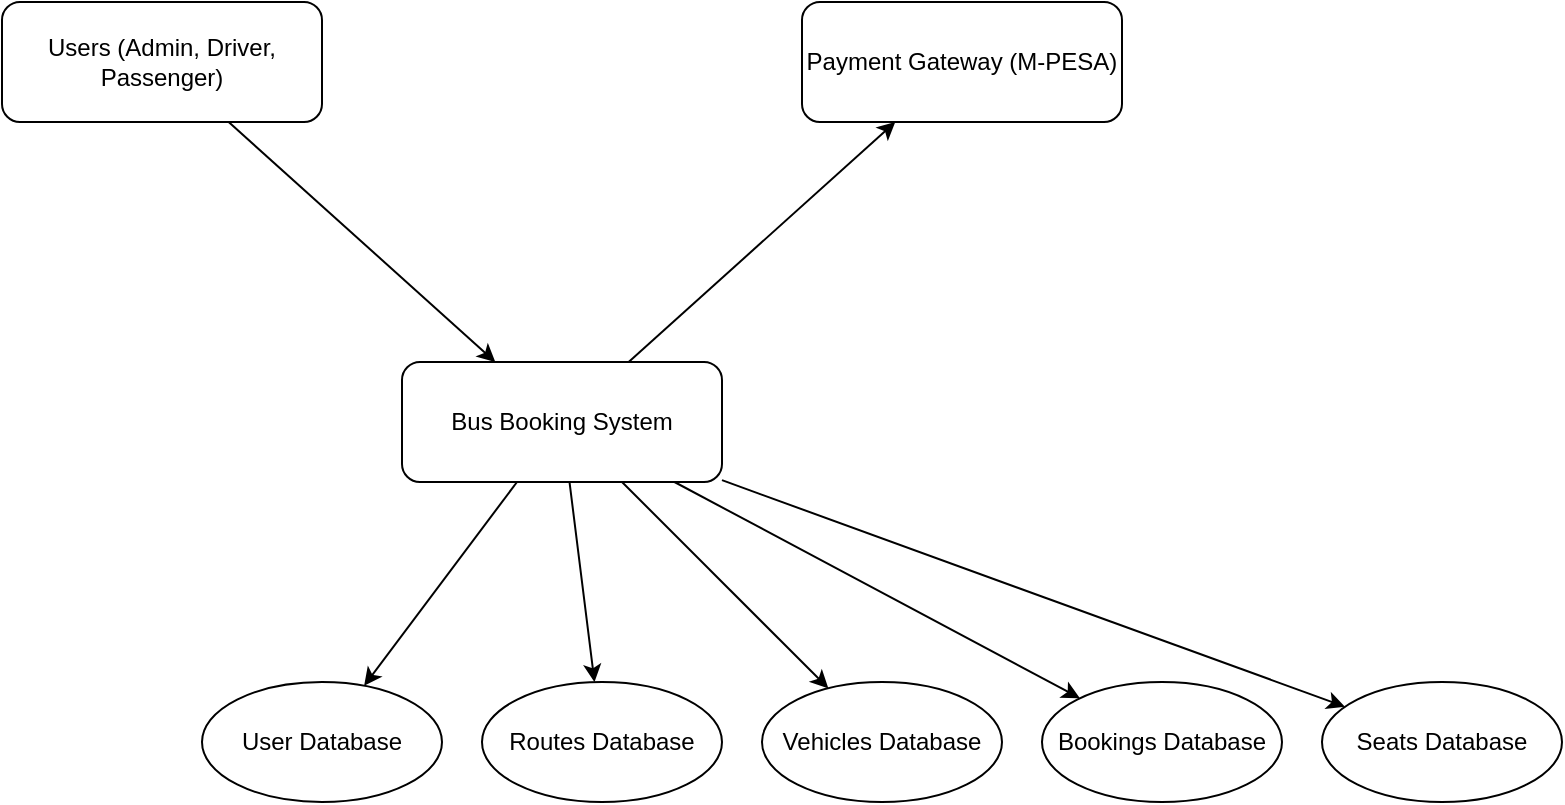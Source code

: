 <mxfile>
  <diagram name="Level 0 DFD">
    <mxGraphModel dx="1190" dy="816" grid="1" gridSize="10" guides="1" tooltips="1" connect="1" arrows="1" fold="1" page="1" pageScale="1" pageWidth="827" pageHeight="1169" math="0" shadow="0">
      <root>
        <mxCell id="0" />
        <mxCell id="1" parent="0" />
        <mxCell id="2" value="Users (Admin, Driver, Passenger)" style="rounded=1;whiteSpace=wrap;html=1;" vertex="1" parent="1">
          <mxGeometry x="140" y="140" width="160" height="60" as="geometry" />
        </mxCell>
        <mxCell id="3" value="Payment Gateway (M-PESA)" style="rounded=1;whiteSpace=wrap;html=1;" vertex="1" parent="1">
          <mxGeometry x="540" y="140" width="160" height="60" as="geometry" />
        </mxCell>
        <mxCell id="4" value="Bus Booking System" style="rounded=1;whiteSpace=wrap;html=1;" vertex="1" parent="1">
          <mxGeometry x="340" y="320" width="160" height="60" as="geometry" />
        </mxCell>
        <mxCell id="5" value="User Database" style="ellipse;whiteSpace=wrap;html=1;" vertex="1" parent="1">
          <mxGeometry x="240" y="480" width="120" height="60" as="geometry" />
        </mxCell>
        <mxCell id="6" value="Routes Database" style="ellipse;whiteSpace=wrap;html=1;" vertex="1" parent="1">
          <mxGeometry x="380" y="480" width="120" height="60" as="geometry" />
        </mxCell>
        <mxCell id="7" value="Vehicles Database" style="ellipse;whiteSpace=wrap;html=1;" vertex="1" parent="1">
          <mxGeometry x="520" y="480" width="120" height="60" as="geometry" />
        </mxCell>
        <mxCell id="8" value="Bookings Database" style="ellipse;whiteSpace=wrap;html=1;" vertex="1" parent="1">
          <mxGeometry x="660" y="480" width="120" height="60" as="geometry" />
        </mxCell>
        <mxCell id="9" value="Seats Database" style="ellipse;whiteSpace=wrap;html=1;" vertex="1" parent="1">
          <mxGeometry x="800" y="480" width="120" height="60" as="geometry" />
        </mxCell>
        <mxCell id="10" edge="1" parent="1" source="2" target="4">
          <mxGeometry relative="1" as="geometry" />
        </mxCell>
        <mxCell id="11" edge="1" parent="1" source="4" target="3">
          <mxGeometry relative="1" as="geometry" />
        </mxCell>
        <mxCell id="12" edge="1" parent="1" source="4" target="5">
          <mxGeometry relative="1" as="geometry" />
        </mxCell>
        <mxCell id="13" edge="1" parent="1" source="4" target="6">
          <mxGeometry relative="1" as="geometry" />
        </mxCell>
        <mxCell id="14" edge="1" parent="1" source="4" target="7">
          <mxGeometry relative="1" as="geometry" />
        </mxCell>
        <mxCell id="15" edge="1" parent="1" source="4" target="8">
          <mxGeometry relative="1" as="geometry" />
        </mxCell>
        <mxCell id="16" edge="1" parent="1" source="4" target="9">
          <mxGeometry relative="1" as="geometry" />
        </mxCell>
      </root>
    </mxGraphModel>
  </diagram>
  <diagram name="Level 1 DFD">
    <mxGraphModel dx="1190" dy="816" grid="1" gridSize="10" guides="1" tooltips="1" connect="1" arrows="1" fold="1" page="1" pageScale="1" pageWidth="827" pageHeight="1169" math="0" shadow="0">
      <root>
        <mxCell id="0" />
        <mxCell id="1" parent="0" />
        <mxCell id="2" value="Users (Admin, Driver, Passenger)" style="rounded=1;whiteSpace=wrap;html=1;" vertex="1" parent="1">
          <mxGeometry x="140" y="140" width="160" height="60" as="geometry" />
        </mxCell>
        <mxCell id="3" value="Payment Gateway (M-PESA)" style="rounded=1;whiteSpace=wrap;html=1;" vertex="1" parent="1">
          <mxGeometry x="540" y="140" width="160" height="60" as="geometry" />
        </mxCell>
        <mxCell id="4" value="1. User Authentication" style="rounded=1;whiteSpace=wrap;html=1;" vertex="1" parent="1">
          <mxGeometry x="340" y="240" width="160" height="60" as="geometry" />
        </mxCell>
        <mxCell id="5" value="2. Booking a Bus" style="rounded=1;whiteSpace=wrap;html=1;" vertex="1" parent="1">
          <mxGeometry x="340" y="340" width="160" height="60" as="geometry" />
        </mxCell>
        <mxCell id="6" value="3. Managing Routes" style="rounded=1;whiteSpace=wrap;html=1;" vertex="1" parent="1">
          <mxGeometry x="340" y="440" width="160" height="60" as="geometry" />
        </mxCell>
        <mxCell id="7" value="4. Managing Vehicles" style="rounded=1;whiteSpace=wrap;html=1;" vertex="1" parent="1">
          <mxGeometry x="340" y="540" width="160" height="60" as="geometry" />
        </mxCell>
        <mxCell id="8" value="5. Managing Bookings" style="rounded=1;whiteSpace=wrap;html=1;" vertex="1" parent="1">
          <mxGeometry x="340" y="640" width="160" height="60" as="geometry" />
        </mxCell>
        <mxCell id="9" value="6. Viewing Reports" style="rounded=1;whiteSpace=wrap;html=1;" vertex="1" parent="1">
          <mxGeometry x="340" y="740" width="160" height="60" as="geometry" />
        </mxCell>
        <mxCell id="10" value="User Database" style="ellipse;whiteSpace=wrap;html=1;" vertex="1" parent="1">
          <mxGeometry x="520" y="240" width="120" height="60" as="geometry" />
        </mxCell>
        <mxCell id="11" value="Routes Database" style="ellipse;whiteSpace=wrap;html=1;" vertex="1" parent="1">
          <mxGeometry x="520" y="340" width="120" height="60" as="geometry" />
        </mxCell>
        <mxCell id="12" value="Vehicles Database" style="ellipse;whiteSpace=wrap;html=1;" vertex="1" parent="1">
          <mxGeometry x="520" y="440" width="120" height="60" as="geometry" />
        </mxCell>
        <mxCell id="13" value="Bookings Database" style="ellipse;whiteSpace=wrap;html=1;" vertex="1" parent="1">
          <mxGeometry x="520" y="540" width="120" height="60" as="geometry" />
        </mxCell>
        <mxCell id="14" value="Seats Database" style="ellipse;whiteSpace=wrap;html=1;" vertex="1" parent="1">
          <mxGeometry x="520" y="640" width="120" height="60" as="geometry" />
        </mxCell>
        <mxCell id="15" edge="1" parent="1" source="2" target="4">
          <mxGeometry relative="1" as="geometry" />
        </mxCell>
        <mxCell id="16" edge="1" parent="1" source="4" target="10">
          <mxGeometry relative="1" as="geometry" />
        </mxCell>
        <mxCell id="17" edge="1" parent="1" source="5" target="11">
          <mxGeometry relative="1" as="geometry" />
        </mxCell>
        <mxCell id="18" edge="1" parent="1" source="6" target="12">
          <mxGeometry relative="1" as="geometry" />
        </mxCell>
        <mxCell id="19" edge="1" parent="1" source="7" target="13">
          <mxGeometry relative="1" as="geometry" />
        </mxCell>
        <mxCell id="20" edge="1" parent="1" source="8" target="14">
          <mxGeometry relative="1" as="geometry" />
        </mxCell>
        <mxCell id="21" edge="1" parent="1" source="9" target="10">
          <mxGeometry relative="1" as="geometry" />
        </mxCell>
        <mxCell id="22" edge="1" parent="1" source="5" target="12">
          <mxGeometry relative="1" as="geometry" />
        </mxCell>
        <mxCell id="23" edge="1" parent="1" source="6" target="13">
          <mxGeometry relative="1" as="geometry" />
        </mxCell>
        <mxCell id="24" edge="1" parent="1" source="7" target="14">
          <mxGeometry relative="1" as="geometry" />
        </mxCell>
      </root>
    </mxGraphModel>
  </diagram>
  <diagram name="Level 2 DFD - User Authentication">
    <mxGraphModel dx="1190" dy="816" grid="1" gridSize="10" guides="1" tooltips="1" connect="1" arrows="1" fold="1" page="1" pageScale="1" pageWidth="827" pageHeight="1169" math="0" shadow="0">
      <root>
        <mxCell id="0" />
        <mxCell id="1" parent="0" />
        <mxCell id="2" value="Users (Admin, Driver, Passenger)" style="rounded=1;whiteSpace=wrap;html=1;" vertex="1" parent="1">
          <mxGeometry x="140" y="140" width="160" height="60" as="geometry" />
        </mxCell>
        <mxCell id="3" value="Authenticate User" style="rounded=1;whiteSpace=wrap;html=1;" vertex="1" parent="1">
          <mxGeometry x="340" y="240" width="160" height="60" as="geometry" />
        </mxCell>
        <mxCell id="4" value="Verify Credentials" style="rounded=1;whiteSpace=wrap;html=1;" vertex="1" parent="1">
          <mxGeometry x="540" y="240" width="160" height="60" as="geometry" />
        </mxCell>
        <mxCell id="5" value="Access User Database" style="ellipse;whiteSpace=wrap;html=1;" vertex="1" parent="1">
          <mxGeometry x="740" y="240" width="120" height="60" as="geometry" />
        </mxCell>
        <mxCell id="6" edge="1" parent="1" source="2" target="3">
          <mxGeometry relative="1" as="geometry" />
        </mxCell>
        <mxCell id="7" edge="1" parent="1" source="3" target="4">
          <mxGeometry relative="1" as="geometry" />
        </mxCell>
        <mxCell id="8" edge="1" parent="1" source="4" target="5">
          <mxGeometry relative="1" as="geometry" />
        </mxCell>
      </root>
    </mxGraphModel>
  </diagram>
  <diagram name="Level 2 DFD - Booking a Bus">
    <mxGraphModel dx="1190" dy="816" grid="1" gridSize="10" guides="1" tooltips="1" connect="1" arrows="1" fold="1" page="1" pageScale="1" pageWidth="827" pageHeight="1169" math="0" shadow="0">
      <root>
        <mxCell id="0" />
        <mxCell id="1" parent="0" />
        <mxCell id="2" value="Users (Passenger)" style="rounded=1;whiteSpace=wrap;html=1;" vertex="1" parent="1">
          <mxGeometry x="140" y="140" width="160" height="60" as="geometry" />
        </mxCell>
        <mxCell id="3" value="Select Route" style="rounded=1;whiteSpace=wrap;html=1;" vertex="1" parent="1">
          <mxGeometry x="340" y="200" width="160" height="60" as="geometry" />
        </mxCell>
        <mxCell id="4" value="Select Vehicle" style="rounded=1;whiteSpace=wrap;html=1;" vertex="1" parent="1">
          <mxGeometry x="540" y="200" width="160" height="60" as="geometry" />
        </mxCell>
        <mxCell id="5" value="Select Seat" style="rounded=1;whiteSpace=wrap;html=1;" vertex="1" parent="1">
          <mxGeometry x="740" y="200" width="160" height="60" as="geometry" />
        </mxCell>
        <mxCell id="6" value="Record Booking" style="rounded=1;whiteSpace=wrap;html=1;" vertex="1" parent="1">
          <mxGeometry x="940" y="200" width="160" height="60" as="geometry" />
        </mxCell>
        <mxCell id="7" value="Routes Database" style="ellipse;whiteSpace=wrap;html=1;" vertex="1" parent="1">
          <mxGeometry x="540" y="320" width="120" height="60" as="geometry" />
        </mxCell>
        <mxCell id="8" value="Vehicles Database" style="ellipse;whiteSpace=wrap;html=1;" vertex="1" parent="1">
          <mxGeometry x="740" y="320" width="120" height="60" as="geometry" />
        </mxCell>
        <mxCell id="9" value="Seats Database" style="ellipse;whiteSpace=wrap;html=1;" vertex="1" parent="1">
          <mxGeometry x="940" y="320" width="120" height="60" as="geometry" />
        </mxCell>
        <mxCell id="10" value="Bookings Database" style="ellipse;whiteSpace=wrap;html=1;" vertex="1" parent="1">
          <mxGeometry x="1140" y="320" width="120" height="60" as="geometry" />
        </mxCell>
        <mxCell id="11" edge="1" parent="1" source="2" target="3">
          <mxGeometry relative="1" as="geometry" />
        </mxCell>
        <mxCell id="12" edge="1" parent="1" source="3" target="4">
          <mxGeometry relative="1" as="geometry" />
        </mxCell>
        <mxCell id="13" edge="1" parent="1" source="4" target="5">
          <mxGeometry relative="1" as="geometry" />
        </mxCell>
        <mxCell id="14" edge="1" parent="1" source="5" target="6">
          <mxGeometry relative="1" as="geometry" />
        </mxCell>
        <mxCell id="15" edge="1" parent="1" source="3" target="7">
          <mxGeometry relative="1" as="geometry" />
        </mxCell>
        <mxCell id="16" edge="1" parent="1" source="4" target="8">
          <mxGeometry relative="1" as="geometry" />
        </mxCell>
        <mxCell id="17" edge="1" parent="1" source="5" target="9">
          <mxGeometry relative="1" as="geometry" />
        </mxCell>
        <mxCell id="18" edge="1" parent="1" source="6" target="10">
          <mxGeometry relative="1" as="geometry" />
        </mxCell>
      </root>
    </mxGraphModel>
  </diagram>
  <diagram name="Level 2 DFD - Managing Routes">
    <mxGraphModel dx="1190" dy="816" grid="1" gridSize="10" guides="1" tooltips="1" connect="1" arrows="1" fold="1" page="1" pageScale="1" pageWidth="827" pageHeight="1169" math="0" shadow="0">
      <root>
        <mxCell id="0" />
        <mxCell id="1" parent="0" />
        <mxCell id="2" value="Users (Admin)" style="rounded=1;whiteSpace=wrap;html=1;" vertex="1" parent="1">
          <mxGeometry x="140" y="140" width="160" height="60" as="geometry" />
        </mxCell>
        <mxCell id="3" value="Add Route" style="rounded=1;whiteSpace=wrap;html=1;" vertex="1" parent="1">
          <mxGeometry x="340" y="200" width="160" height="60" as="geometry" />
        </mxCell>
        <mxCell id="4" value="Update Route" style="rounded=1;whiteSpace=wrap;html=1;" vertex="1" parent="1">
          <mxGeometry x="540" y="200" width="160" height="60" as="geometry" />
        </mxCell>
        <mxCell id="5" value="Delete Route" style="rounded=1;whiteSpace=wrap;html=1;" vertex="1" parent="1">
          <mxGeometry x="740" y="200" width="160" height="60" as="geometry" />
        </mxCell>
        <mxCell id="6" value="Routes Database" style="ellipse;whiteSpace=wrap;html=1;" vertex="1" parent="1">
          <mxGeometry x="540" y="320" width="120" height="60" as="geometry" />
        </mxCell>
        <mxCell id="7" edge="1" parent="1" source="2" target="3">
          <mxGeometry relative="1" as="geometry" />
        </mxCell>
        <mxCell id="8" edge="1" parent="1" source="3" target="6">
          <mxGeometry relative="1" as="geometry" />
        </mxCell>
        <mxCell id="9" edge="1" parent="1" source="4" target="6">
          <mxGeometry relative="1" as="geometry" />
        </mxCell>
        <mxCell id="10" edge="1" parent="1" source="5" target="6">
          <mxGeometry relative="1" as="geometry" />
        </mxCell>
      </root>
    </mxGraphModel>
  </diagram>
  <diagram name="Level 2 DFD - Managing Vehicles">
    <mxGraphModel dx="1190" dy="816" grid="1" gridSize="10" guides="1" tooltips="1" connect="1" arrows="1" fold="1" page="1" pageScale="1" pageWidth="827" pageHeight="1169" math="0" shadow="0">
      <root>
        <mxCell id="0" />
        <mxCell id="1" parent="0" />
        <mxCell id="2" value="Users (Admin)" style="rounded=1;whiteSpace=wrap;html=1;" vertex="1" parent="1">
          <mxGeometry x="140" y="140" width="160" height="60" as="geometry" />
        </mxCell>
        <mxCell id="3" value="Add Vehicle" style="rounded=1;whiteSpace=wrap;html=1;" vertex="1" parent="1">
          <mxGeometry x="340" y="200" width="160" height="60" as="geometry" />
        </mxCell>
        <mxCell id="4" value="Update Vehicle" style="rounded=1;whiteSpace=wrap;html=1;" vertex="1" parent="1">
          <mxGeometry x="540" y="200" width="160" height="60" as="geometry" />
        </mxCell>
        <mxCell id="5" value="Delete Vehicle" style="rounded=1;whiteSpace=wrap;html=1;" vertex="1" parent="1">
          <mxGeometry x="740" y="200" width="160" height="60" as="geometry" />
        </mxCell>
        <mxCell id="6" value="Assign Seats" style="rounded=1;whiteSpace=wrap;html=1;" vertex="1" parent="1">
          <mxGeometry x="940" y="200" width="160" height="60" as="geometry" />
        </mxCell>
        <mxCell id="7" value="Vehicles Database" style="ellipse;whiteSpace=wrap;html=1;" vertex="1" parent="1">
          <mxGeometry x="540" y="320" width="120" height="60" as="geometry" />
        </mxCell>
        <mxCell id="8" value="Seats Database" style="ellipse;whiteSpace=wrap;html=1;" vertex="1" parent="1">
          <mxGeometry x="740" y="320" width="120" height="60" as="geometry" />
        </mxCell>
        <mxCell id="9" edge="1" parent="1" source="2" target="3">
          <mxGeometry relative="1" as="geometry" />
        </mxCell>
        <mxCell id="10" edge="1" parent="1" source="3" target="7">
          <mxGeometry relative="1" as="geometry" />
        </mxCell>
        <mxCell id="11" edge="1" parent="1" source="4" target="7">
          <mxGeometry relative="1" as="geometry" />
        </mxCell>
        <mxCell id="12" edge="1" parent="1" source="5" target="7">
          <mxGeometry relative="1" as="geometry" />
        </mxCell>
        <mxCell id="13" edge="1" parent="1" source="6" target="8">
          <mxGeometry relative="1" as="geometry" />
        </mxCell>
      </root>
    </mxGraphModel>
  </diagram>
  <diagram name="Level 2 DFD - Managing Bookings">
    <mxGraphModel dx="1190" dy="816" grid="1" gridSize="10" guides="1" tooltips="1" connect="1" arrows="1" fold="1" page="1" pageScale="1" pageWidth="827" pageHeight="1169" math="0" shadow="0">
      <root>
        <mxCell id="0" />
        <mxCell id="1" parent="0" />
        <mxCell id="2" value="Users (Admin)" style="rounded=1;whiteSpace=wrap;html=1;" vertex="1" parent="1">
          <mxGeometry x="140" y="140" width="160" height="60" as="geometry" />
        </mxCell>
        <mxCell id="3" value="View Bookings" style="rounded=1;whiteSpace=wrap;html=1;" vertex="1" parent="1">
          <mxGeometry x="340" y="200" width="160" height="60" as="geometry" />
        </mxCell>
        <mxCell id="4" value="Manage Bookings" style="rounded=1;whiteSpace=wrap;html=1;" vertex="1" parent="1">
          <mxGeometry x="540" y="200" width="160" height="60" as="geometry" />
        </mxCell>
        <mxCell id="5" value="Bookings Database" style="ellipse;whiteSpace=wrap;html=1;" vertex="1" parent="1">
          <mxGeometry x="540" y="320" width="120" height="60" as="geometry" />
        </mxCell>
        <mxCell id="6" edge="1" parent="1" source="2" target="3">
          <mxGeometry relative="1" as="geometry" />
        </mxCell>
        <mxCell id="7" edge="1" parent="1" source="3" target="5">
          <mxGeometry relative="1" as="geometry" />
        </mxCell>
        <mxCell id="8" edge="1" parent="1" source="4" target="5">
          <mxGeometry relative="1" as="geometry" />
        </mxCell>
      </root>
    </mxGraphModel>
  </diagram>
  <diagram name="Level 2 DFD - Viewing Reports">
    <mxGraphModel dx="1190" dy="816" grid="1" gridSize="10" guides="1" tooltips="1" connect="1" arrows="1" fold="1" page="1" pageScale="1" pageWidth="827" pageHeight="1169" math="0" shadow="0">
      <root>
        <mxCell id="0" />
        <mxCell id="1" parent="0" />
        <mxCell id="2" value="Users (Admin)" style="rounded=1;whiteSpace=wrap;html=1;" vertex="1" parent="1">
          <mxGeometry x="140" y="140" width="160" height="60" as="geometry" />
        </mxCell>
        <mxCell id="3" value="Generate Report" style="rounded=1;whiteSpace=wrap;html=1;" vertex="1" parent="1">
          <mxGeometry x="340" y="200" width="160" height="60" as="geometry" />
        </mxCell>
        <mxCell id="4" value="Access All Databases" style="ellipse;whiteSpace=wrap;html=1;" vertex="1" parent="1">
          <mxGeometry x="540" y="200" width="160" height="60" as="geometry" />
        </mxCell>
        <mxCell id="5" edge="1" parent="1" source="2" target="3">
          <mxGeometry relative="1" as="geometry" />
        </mxCell>
        <mxCell id="6" edge="1" parent="1" source="3" target="4">
          <mxGeometry relative="1" as="geometry" />
        </mxCell>
      </root>
    </mxGraphModel>
  </diagram>
</mxfile>